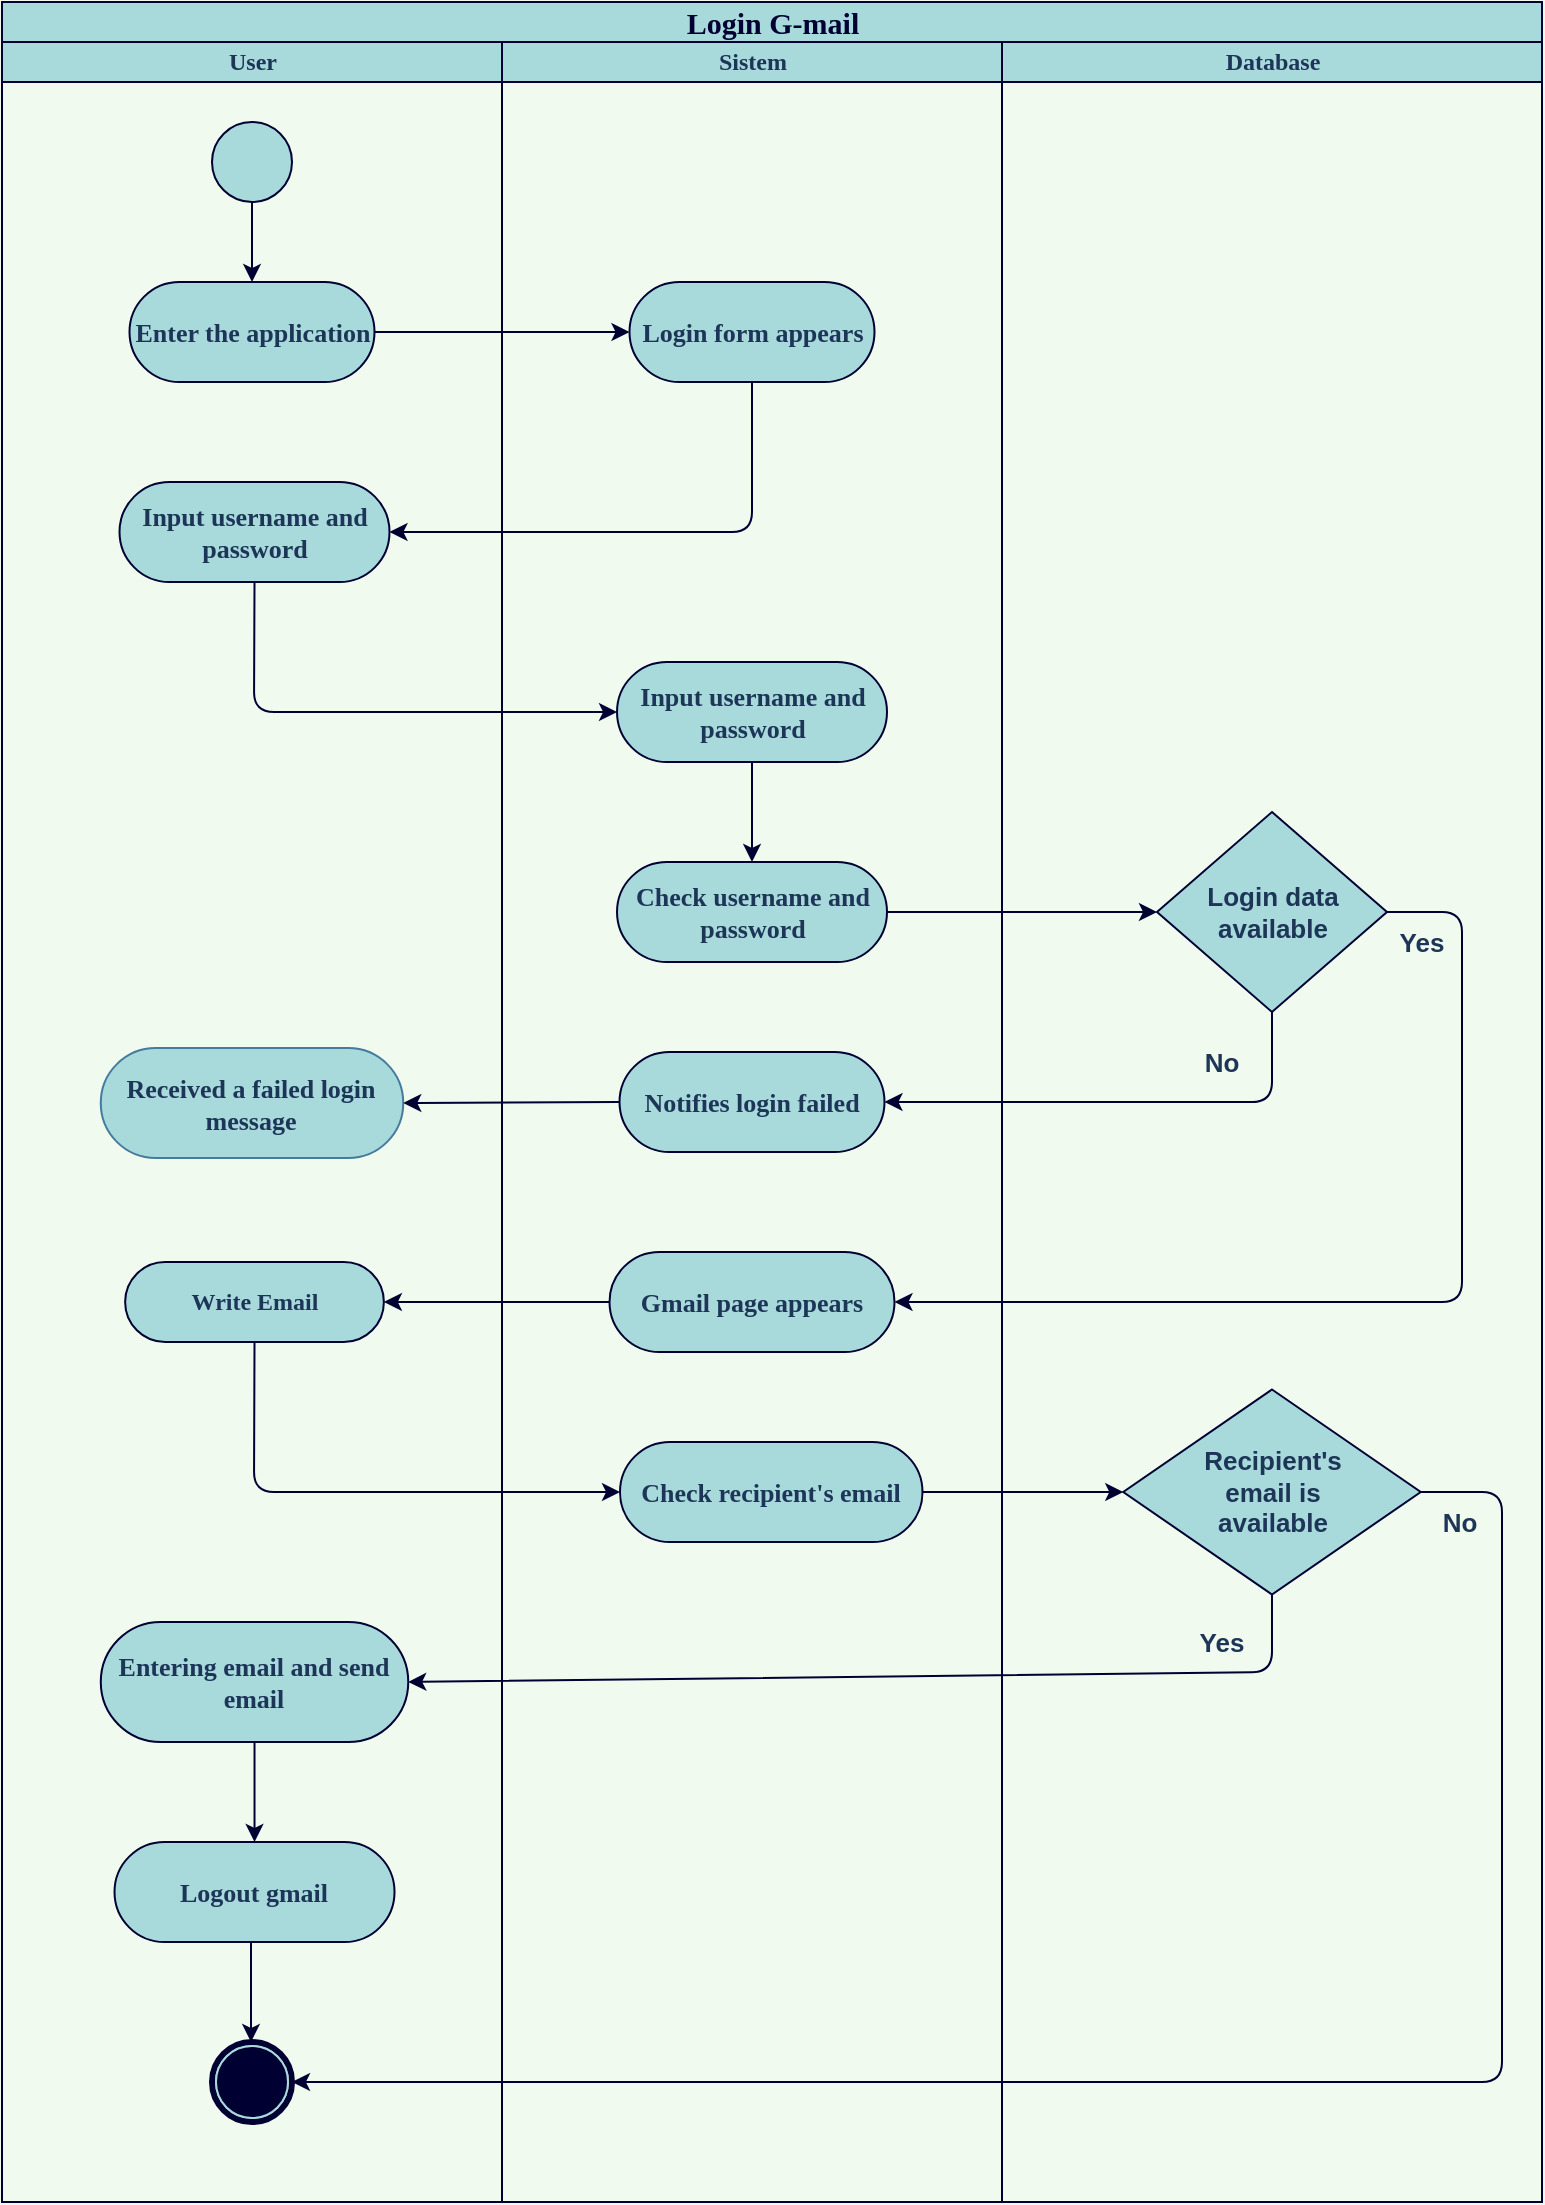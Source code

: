 <mxfile version="13.7.9" type="github">
  <diagram name="Page-1" id="0783ab3e-0a74-02c8-0abd-f7b4e66b4bec">
    <mxGraphModel dx="1021" dy="578" grid="1" gridSize="10" guides="1" tooltips="1" connect="1" arrows="1" fold="1" page="1" pageScale="1" pageWidth="850" pageHeight="1100" background="#F1FAEE" math="0" shadow="0">
      <root>
        <mxCell id="0" />
        <mxCell id="1" parent="0" />
        <mxCell id="1c1d494c118603dd-1" value="&lt;font color=&quot;#000033&quot;&gt;&lt;b&gt;Login G-mail&lt;/b&gt;&lt;/font&gt;" style="swimlane;html=1;childLayout=stackLayout;startSize=20;rounded=0;shadow=0;comic=0;labelBackgroundColor=none;strokeWidth=1;fontFamily=Verdana;fontSize=15;align=center;fontStyle=0;fontColor=#1D3557;fillColor=#A8DADC;strokeColor=#000033;" parent="1" vertex="1">
          <mxGeometry x="40" y="20" width="770" height="1100" as="geometry" />
        </mxCell>
        <mxCell id="1c1d494c118603dd-2" value="User" style="swimlane;html=1;startSize=20;fontFamily=Verdana;fillColor=#A8DADC;fontColor=#1D3557;strokeColor=#000033;" parent="1c1d494c118603dd-1" vertex="1">
          <mxGeometry y="20" width="250" height="1080" as="geometry" />
        </mxCell>
        <mxCell id="7m2bySIna4ng54NkpnEc-43" value="" style="endArrow=classic;html=1;exitX=0.5;exitY=1;exitDx=0;exitDy=0;fontColor=#1D3557;labelBackgroundColor=#F1FAEE;strokeColor=#000033;" edge="1" parent="1c1d494c118603dd-2">
          <mxGeometry width="50" height="50" relative="1" as="geometry">
            <mxPoint x="124.5" y="950" as="sourcePoint" />
            <mxPoint x="124.5" y="1000" as="targetPoint" />
          </mxGeometry>
        </mxCell>
        <mxCell id="60571a20871a0731-5" value="" style="shape=mxgraph.bpmn.shape;html=1;verticalLabelPosition=bottom;verticalAlign=top;perimeter=ellipsePerimeter;outline=end;symbol=terminate;rounded=0;shadow=0;comic=0;strokeWidth=1;fontFamily=Verdana;fontSize=12;align=center;fillColor=#A8DADC;fontColor=#1D3557;strokeColor=#000033;" parent="1c1d494c118603dd-2" vertex="1">
          <mxGeometry x="105" y="1000" width="40" height="40" as="geometry" />
        </mxCell>
        <mxCell id="60571a20871a0731-4" value="" style="ellipse;whiteSpace=wrap;html=1;rounded=0;shadow=0;comic=0;labelBackgroundColor=none;strokeWidth=1;fontFamily=Verdana;fontSize=12;align=center;fillColor=#A8DADC;fontColor=#1D3557;strokeColor=#000033;" parent="1c1d494c118603dd-2" vertex="1">
          <mxGeometry x="105" y="40" width="40" height="40" as="geometry" />
        </mxCell>
        <mxCell id="7m2bySIna4ng54NkpnEc-5" value="" style="endArrow=classic;html=1;exitX=0.5;exitY=1;exitDx=0;exitDy=0;fontColor=#1D3557;labelBackgroundColor=#F1FAEE;strokeColor=#000033;" edge="1" parent="1c1d494c118603dd-2" source="60571a20871a0731-4" target="TD3ZWKv99m2VLJ3ASuZv-28">
          <mxGeometry width="50" height="50" relative="1" as="geometry">
            <mxPoint x="360" y="180" as="sourcePoint" />
            <mxPoint x="410" y="130" as="targetPoint" />
          </mxGeometry>
        </mxCell>
        <mxCell id="TD3ZWKv99m2VLJ3ASuZv-28" value="&lt;b&gt;&lt;font style=&quot;font-size: 13px&quot;&gt;Enter the application&lt;/font&gt;&lt;/b&gt;" style="rounded=1;whiteSpace=wrap;html=1;shadow=0;comic=0;labelBackgroundColor=none;strokeWidth=1;fontFamily=Verdana;fontSize=12;align=center;arcSize=50;fillColor=#A8DADC;fontColor=#1D3557;strokeColor=#000033;" parent="1c1d494c118603dd-2" vertex="1">
          <mxGeometry x="63.75" y="120" width="122.5" height="50" as="geometry" />
        </mxCell>
        <mxCell id="7m2bySIna4ng54NkpnEc-14" value="&lt;font style=&quot;font-size: 13px&quot;&gt;&lt;b&gt;Input username and password&lt;/b&gt;&lt;/font&gt;" style="rounded=1;whiteSpace=wrap;html=1;shadow=0;comic=0;labelBackgroundColor=none;strokeWidth=1;fontFamily=Verdana;fontSize=12;align=center;arcSize=50;fillColor=#A8DADC;fontColor=#1D3557;strokeColor=#000033;" vertex="1" parent="1c1d494c118603dd-2">
          <mxGeometry x="58.76" y="220" width="134.99" height="50" as="geometry" />
        </mxCell>
        <mxCell id="7m2bySIna4ng54NkpnEc-30" value="&lt;b&gt;&lt;font style=&quot;font-size: 13px&quot;&gt;Received a failed login message&lt;/font&gt;&lt;/b&gt;" style="rounded=1;whiteSpace=wrap;html=1;shadow=0;comic=0;labelBackgroundColor=none;strokeWidth=1;fontFamily=Verdana;fontSize=12;align=center;arcSize=50;fillColor=#A8DADC;strokeColor=#457B9D;fontColor=#1D3557;" vertex="1" parent="1c1d494c118603dd-2">
          <mxGeometry x="49.38" y="503" width="151.25" height="55" as="geometry" />
        </mxCell>
        <mxCell id="7m2bySIna4ng54NkpnEc-33" value="&lt;b&gt;Write Email&lt;br&gt;&lt;/b&gt;" style="rounded=1;whiteSpace=wrap;html=1;shadow=0;comic=0;labelBackgroundColor=none;strokeWidth=1;fontFamily=Verdana;fontSize=12;align=center;arcSize=50;fillColor=#A8DADC;fontColor=#1D3557;strokeColor=#000033;" vertex="1" parent="1c1d494c118603dd-2">
          <mxGeometry x="61.57" y="610" width="129.37" height="40" as="geometry" />
        </mxCell>
        <mxCell id="7m2bySIna4ng54NkpnEc-40" value="&lt;font style=&quot;font-size: 13px&quot;&gt;&lt;b&gt;Entering email and send email&lt;/b&gt;&lt;/font&gt;" style="rounded=1;whiteSpace=wrap;html=1;shadow=0;comic=0;labelBackgroundColor=none;strokeWidth=1;fontFamily=Verdana;fontSize=12;align=center;arcSize=50;fillColor=#A8DADC;fontColor=#1D3557;strokeColor=#000033;" vertex="1" parent="1c1d494c118603dd-2">
          <mxGeometry x="49.39" y="790" width="153.74" height="60" as="geometry" />
        </mxCell>
        <mxCell id="7m2bySIna4ng54NkpnEc-41" value="&lt;font style=&quot;font-size: 13px&quot;&gt;&lt;b&gt;Logout gmail&lt;/b&gt;&lt;/font&gt;" style="rounded=1;whiteSpace=wrap;html=1;shadow=0;comic=0;labelBackgroundColor=none;strokeWidth=1;fontFamily=Verdana;fontSize=12;align=center;arcSize=50;fillColor=#A8DADC;fontColor=#1D3557;strokeColor=#000033;" vertex="1" parent="1c1d494c118603dd-2">
          <mxGeometry x="56.26" y="900" width="140" height="50" as="geometry" />
        </mxCell>
        <mxCell id="7m2bySIna4ng54NkpnEc-42" value="" style="endArrow=classic;html=1;exitX=0.5;exitY=1;exitDx=0;exitDy=0;fontColor=#1D3557;labelBackgroundColor=#F1FAEE;strokeColor=#000033;" edge="1" parent="1c1d494c118603dd-2" source="7m2bySIna4ng54NkpnEc-40" target="7m2bySIna4ng54NkpnEc-41">
          <mxGeometry width="50" height="50" relative="1" as="geometry">
            <mxPoint x="300" y="980" as="sourcePoint" />
            <mxPoint x="350" y="930" as="targetPoint" />
          </mxGeometry>
        </mxCell>
        <mxCell id="1c1d494c118603dd-4" value="Sistem" style="swimlane;html=1;startSize=20;fontFamily=Verdana;fillColor=#A8DADC;fontColor=#1D3557;strokeColor=#000033;" parent="1c1d494c118603dd-1" vertex="1">
          <mxGeometry x="250" y="20" width="250" height="1080" as="geometry" />
        </mxCell>
        <mxCell id="7m2bySIna4ng54NkpnEc-29" value="&lt;font style=&quot;font-size: 13px&quot;&gt;&lt;b&gt;Gmail page appears&lt;/b&gt;&lt;/font&gt;" style="rounded=1;whiteSpace=wrap;html=1;shadow=0;comic=0;labelBackgroundColor=none;strokeWidth=1;fontFamily=Verdana;fontSize=12;align=center;arcSize=50;fillColor=#A8DADC;fontColor=#1D3557;strokeColor=#000033;" vertex="1" parent="1c1d494c118603dd-4">
          <mxGeometry x="53.76" y="605" width="142.49" height="50" as="geometry" />
        </mxCell>
        <mxCell id="7m2bySIna4ng54NkpnEc-27" value="&lt;font style=&quot;font-size: 13px&quot;&gt;&lt;b&gt;Notifies login failed&lt;/b&gt;&lt;/font&gt;" style="rounded=1;whiteSpace=wrap;html=1;shadow=0;comic=0;labelBackgroundColor=none;strokeWidth=1;fontFamily=Verdana;fontSize=12;align=center;arcSize=50;fillColor=#A8DADC;fontColor=#1D3557;strokeColor=#000033;" vertex="1" parent="1c1d494c118603dd-4">
          <mxGeometry x="58.76" y="505" width="132.49" height="50" as="geometry" />
        </mxCell>
        <mxCell id="7m2bySIna4ng54NkpnEc-18" value="&lt;font style=&quot;font-size: 13px&quot;&gt;&lt;b&gt;Input username and password&lt;/b&gt;&lt;/font&gt;" style="rounded=1;whiteSpace=wrap;html=1;shadow=0;comic=0;labelBackgroundColor=none;strokeWidth=1;fontFamily=Verdana;fontSize=12;align=center;arcSize=50;fillColor=#A8DADC;fontColor=#1D3557;strokeColor=#000033;" vertex="1" parent="1c1d494c118603dd-4">
          <mxGeometry x="57.51" y="310" width="134.99" height="50" as="geometry" />
        </mxCell>
        <mxCell id="7m2bySIna4ng54NkpnEc-8" value="&lt;b&gt;&lt;font style=&quot;font-size: 13px&quot;&gt;Login form appears &lt;br&gt;&lt;/font&gt;&lt;/b&gt;" style="rounded=1;whiteSpace=wrap;html=1;shadow=0;comic=0;labelBackgroundColor=none;strokeWidth=1;fontFamily=Verdana;fontSize=12;align=center;arcSize=50;fillColor=#A8DADC;fontColor=#1D3557;strokeColor=#000033;" vertex="1" parent="1c1d494c118603dd-4">
          <mxGeometry x="63.75" y="120" width="122.5" height="50" as="geometry" />
        </mxCell>
        <mxCell id="7m2bySIna4ng54NkpnEc-24" value="&lt;font style=&quot;font-size: 13px&quot;&gt;&lt;b&gt;Check username and password&lt;/b&gt;&lt;/font&gt;" style="rounded=1;whiteSpace=wrap;html=1;shadow=0;comic=0;labelBackgroundColor=none;strokeWidth=1;fontFamily=Verdana;fontSize=12;align=center;arcSize=50;fillColor=#A8DADC;fontColor=#1D3557;strokeColor=#000033;" vertex="1" parent="1c1d494c118603dd-4">
          <mxGeometry x="57.51" y="410" width="134.99" height="50" as="geometry" />
        </mxCell>
        <mxCell id="7m2bySIna4ng54NkpnEc-35" value="&lt;font style=&quot;font-size: 13px&quot;&gt;&lt;b&gt;Check recipient&#39;s email&lt;/b&gt;&lt;/font&gt;" style="rounded=1;whiteSpace=wrap;html=1;shadow=0;comic=0;labelBackgroundColor=none;strokeWidth=1;fontFamily=Verdana;fontSize=12;align=center;arcSize=50;fillColor=#A8DADC;fontColor=#1D3557;strokeColor=#000033;" vertex="1" parent="1c1d494c118603dd-4">
          <mxGeometry x="59" y="700" width="151.24" height="50" as="geometry" />
        </mxCell>
        <mxCell id="7m2bySIna4ng54NkpnEc-21" style="edgeStyle=orthogonalEdgeStyle;rounded=0;orthogonalLoop=1;jettySize=auto;html=1;exitX=0.5;exitY=1;exitDx=0;exitDy=0;entryX=0.5;entryY=0;entryDx=0;entryDy=0;fontColor=#1D3557;labelBackgroundColor=#F1FAEE;strokeColor=#000033;" edge="1" parent="1c1d494c118603dd-4" source="7m2bySIna4ng54NkpnEc-18" target="7m2bySIna4ng54NkpnEc-24">
          <mxGeometry relative="1" as="geometry">
            <mxPoint x="125" y="390" as="targetPoint" />
          </mxGeometry>
        </mxCell>
        <mxCell id="7m2bySIna4ng54NkpnEc-7" value="" style="endArrow=classic;html=1;exitX=1;exitY=0.5;exitDx=0;exitDy=0;entryX=0;entryY=0.5;entryDx=0;entryDy=0;fontColor=#1D3557;labelBackgroundColor=#F1FAEE;strokeColor=#000033;" edge="1" parent="1c1d494c118603dd-1" source="TD3ZWKv99m2VLJ3ASuZv-28" target="7m2bySIna4ng54NkpnEc-8">
          <mxGeometry width="50" height="50" relative="1" as="geometry">
            <mxPoint x="360" y="320" as="sourcePoint" />
            <mxPoint x="310" y="165" as="targetPoint" />
          </mxGeometry>
        </mxCell>
        <mxCell id="7m2bySIna4ng54NkpnEc-17" value="" style="endArrow=classic;html=1;exitX=0.5;exitY=1;exitDx=0;exitDy=0;entryX=1;entryY=0.5;entryDx=0;entryDy=0;fontColor=#1D3557;labelBackgroundColor=#F1FAEE;strokeColor=#000033;" edge="1" parent="1c1d494c118603dd-1" source="7m2bySIna4ng54NkpnEc-8" target="7m2bySIna4ng54NkpnEc-14">
          <mxGeometry width="50" height="50" relative="1" as="geometry">
            <mxPoint x="236.25" y="175" as="sourcePoint" />
            <mxPoint x="375" y="300" as="targetPoint" />
            <Array as="points">
              <mxPoint x="375" y="265" />
            </Array>
          </mxGeometry>
        </mxCell>
        <mxCell id="7m2bySIna4ng54NkpnEc-19" value="" style="endArrow=classic;html=1;exitX=0.5;exitY=1;exitDx=0;exitDy=0;entryX=0;entryY=0.5;entryDx=0;entryDy=0;fontColor=#1D3557;labelBackgroundColor=#F1FAEE;strokeColor=#000033;" edge="1" parent="1c1d494c118603dd-1" source="7m2bySIna4ng54NkpnEc-14" target="7m2bySIna4ng54NkpnEc-18">
          <mxGeometry width="50" height="50" relative="1" as="geometry">
            <mxPoint x="425" y="200" as="sourcePoint" />
            <mxPoint x="243.75" y="275" as="targetPoint" />
            <Array as="points">
              <mxPoint x="126" y="355" />
            </Array>
          </mxGeometry>
        </mxCell>
        <mxCell id="7m2bySIna4ng54NkpnEc-25" value="" style="endArrow=classic;html=1;exitX=1;exitY=0.5;exitDx=0;exitDy=0;entryX=0;entryY=0.5;entryDx=0;entryDy=0;fontColor=#1D3557;labelBackgroundColor=#F1FAEE;strokeColor=#000033;" edge="1" parent="1c1d494c118603dd-1" source="7m2bySIna4ng54NkpnEc-24" target="7m2bySIna4ng54NkpnEc-23">
          <mxGeometry width="50" height="50" relative="1" as="geometry">
            <mxPoint x="360" y="400" as="sourcePoint" />
            <mxPoint x="410" y="350" as="targetPoint" />
          </mxGeometry>
        </mxCell>
        <mxCell id="TD3ZWKv99m2VLJ3ASuZv-4" value="Database" style="swimlane;html=1;startSize=20;fontFamily=Verdana;fillColor=#A8DADC;fontColor=#1D3557;strokeColor=#000033;" parent="1c1d494c118603dd-1" vertex="1">
          <mxGeometry x="500" y="20" width="270" height="1080" as="geometry" />
        </mxCell>
        <mxCell id="7m2bySIna4ng54NkpnEc-90" value="&lt;font size=&quot;1&quot;&gt;&lt;b style=&quot;font-size: 13px&quot;&gt;Yes&lt;/b&gt;&lt;/font&gt;" style="text;html=1;strokeColor=none;fillColor=none;align=center;verticalAlign=middle;whiteSpace=wrap;rounded=0;sketch=0;fontColor=#1D3557;" vertex="1" parent="TD3ZWKv99m2VLJ3ASuZv-4">
          <mxGeometry x="90" y="790" width="40" height="20" as="geometry" />
        </mxCell>
        <mxCell id="7m2bySIna4ng54NkpnEc-49" value="&lt;font size=&quot;1&quot;&gt;&lt;b style=&quot;font-size: 13px&quot;&gt;No&lt;/b&gt;&lt;/font&gt;" style="text;html=1;strokeColor=none;fillColor=none;align=center;verticalAlign=middle;whiteSpace=wrap;rounded=0;sketch=0;fontColor=#1D3557;" vertex="1" parent="TD3ZWKv99m2VLJ3ASuZv-4">
          <mxGeometry x="90" y="500" width="40" height="20" as="geometry" />
        </mxCell>
        <mxCell id="7m2bySIna4ng54NkpnEc-23" value="&lt;b&gt;&lt;font style=&quot;font-size: 13px&quot;&gt;Login data available&lt;/font&gt;&lt;/b&gt;" style="rhombus;whiteSpace=wrap;html=1;fillColor=#A8DADC;fontColor=#1D3557;strokeColor=#000033;" vertex="1" parent="TD3ZWKv99m2VLJ3ASuZv-4">
          <mxGeometry x="77.5" y="385" width="115" height="100" as="geometry" />
        </mxCell>
        <mxCell id="7m2bySIna4ng54NkpnEc-36" value="&lt;div&gt;&lt;b&gt;&lt;font style=&quot;font-size: 13px&quot;&gt;Recipient&#39;s &lt;br&gt;&lt;/font&gt;&lt;/b&gt;&lt;/div&gt;&lt;div&gt;&lt;b&gt;&lt;font style=&quot;font-size: 13px&quot;&gt;email is &lt;br&gt;&lt;/font&gt;&lt;/b&gt;&lt;/div&gt;&lt;div&gt;&lt;b&gt;&lt;font style=&quot;font-size: 13px&quot;&gt;available&lt;/font&gt;&lt;/b&gt;&lt;/div&gt;" style="rhombus;whiteSpace=wrap;html=1;fillColor=#A8DADC;fontColor=#1D3557;strokeColor=#000033;" vertex="1" parent="TD3ZWKv99m2VLJ3ASuZv-4">
          <mxGeometry x="60.62" y="673.75" width="148.75" height="102.5" as="geometry" />
        </mxCell>
        <mxCell id="7m2bySIna4ng54NkpnEc-46" value="&lt;font size=&quot;1&quot;&gt;&lt;b style=&quot;font-size: 13px&quot;&gt;Yes&lt;/b&gt;&lt;/font&gt;" style="text;html=1;strokeColor=none;fillColor=none;align=center;verticalAlign=middle;whiteSpace=wrap;rounded=0;sketch=0;fontColor=#1D3557;" vertex="1" parent="TD3ZWKv99m2VLJ3ASuZv-4">
          <mxGeometry x="190" y="440" width="40" height="20" as="geometry" />
        </mxCell>
        <mxCell id="7m2bySIna4ng54NkpnEc-50" value="&lt;font size=&quot;1&quot;&gt;&lt;b style=&quot;font-size: 13px&quot;&gt;No&lt;/b&gt;&lt;/font&gt;" style="text;html=1;strokeColor=none;fillColor=none;align=center;verticalAlign=middle;whiteSpace=wrap;rounded=0;sketch=0;fontColor=#1D3557;" vertex="1" parent="TD3ZWKv99m2VLJ3ASuZv-4">
          <mxGeometry x="209.37" y="730" width="40" height="20" as="geometry" />
        </mxCell>
        <mxCell id="7m2bySIna4ng54NkpnEc-26" value="" style="endArrow=classic;html=1;exitX=0.5;exitY=1;exitDx=0;exitDy=0;fontColor=#1D3557;labelBackgroundColor=#F1FAEE;strokeColor=#000033;" edge="1" parent="1c1d494c118603dd-1" source="7m2bySIna4ng54NkpnEc-23" target="7m2bySIna4ng54NkpnEc-27">
          <mxGeometry width="50" height="50" relative="1" as="geometry">
            <mxPoint x="360" y="590" as="sourcePoint" />
            <mxPoint x="440" y="550" as="targetPoint" />
            <Array as="points">
              <mxPoint x="635" y="550" />
            </Array>
          </mxGeometry>
        </mxCell>
        <mxCell id="7m2bySIna4ng54NkpnEc-28" value="" style="endArrow=classic;html=1;exitX=1;exitY=0.5;exitDx=0;exitDy=0;entryX=1;entryY=0.5;entryDx=0;entryDy=0;fontColor=#1D3557;labelBackgroundColor=#F1FAEE;strokeColor=#000033;" edge="1" parent="1c1d494c118603dd-1" source="7m2bySIna4ng54NkpnEc-23" target="7m2bySIna4ng54NkpnEc-29">
          <mxGeometry width="50" height="50" relative="1" as="geometry">
            <mxPoint x="492.5" y="465" as="sourcePoint" />
            <mxPoint x="450" y="630" as="targetPoint" />
            <Array as="points">
              <mxPoint x="730" y="455" />
              <mxPoint x="730" y="650" />
            </Array>
          </mxGeometry>
        </mxCell>
        <mxCell id="7m2bySIna4ng54NkpnEc-31" value="" style="endArrow=classic;html=1;exitX=0;exitY=0.5;exitDx=0;exitDy=0;entryX=1;entryY=0.5;entryDx=0;entryDy=0;fontColor=#1D3557;labelBackgroundColor=#F1FAEE;strokeColor=#000033;" edge="1" parent="1c1d494c118603dd-1" source="7m2bySIna4ng54NkpnEc-27" target="7m2bySIna4ng54NkpnEc-30">
          <mxGeometry width="50" height="50" relative="1" as="geometry">
            <mxPoint x="492.5" y="465" as="sourcePoint" />
            <mxPoint x="627.5" y="465" as="targetPoint" />
          </mxGeometry>
        </mxCell>
        <mxCell id="7m2bySIna4ng54NkpnEc-32" value="" style="endArrow=classic;html=1;entryX=1;entryY=0.5;entryDx=0;entryDy=0;fontColor=#1D3557;labelBackgroundColor=#F1FAEE;strokeColor=#000033;exitX=0;exitY=0.5;exitDx=0;exitDy=0;" edge="1" parent="1c1d494c118603dd-1" source="7m2bySIna4ng54NkpnEc-29" target="7m2bySIna4ng54NkpnEc-33">
          <mxGeometry width="50" height="50" relative="1" as="geometry">
            <mxPoint x="310" y="650" as="sourcePoint" />
            <mxPoint x="210" y="650" as="targetPoint" />
          </mxGeometry>
        </mxCell>
        <mxCell id="7m2bySIna4ng54NkpnEc-34" value="" style="endArrow=classic;html=1;exitX=0.5;exitY=1;exitDx=0;exitDy=0;entryX=0;entryY=0.5;entryDx=0;entryDy=0;fontColor=#1D3557;labelBackgroundColor=#F1FAEE;strokeColor=#000033;" edge="1" parent="1c1d494c118603dd-1" source="7m2bySIna4ng54NkpnEc-33" target="7m2bySIna4ng54NkpnEc-35">
          <mxGeometry width="50" height="50" relative="1" as="geometry">
            <mxPoint x="300" y="760" as="sourcePoint" />
            <mxPoint x="310" y="730" as="targetPoint" />
            <Array as="points">
              <mxPoint x="126" y="745" />
            </Array>
          </mxGeometry>
        </mxCell>
        <mxCell id="7m2bySIna4ng54NkpnEc-37" value="" style="endArrow=classic;html=1;exitX=1;exitY=0.5;exitDx=0;exitDy=0;entryX=0;entryY=0.5;entryDx=0;entryDy=0;fontColor=#1D3557;labelBackgroundColor=#F1FAEE;strokeColor=#000033;" edge="1" parent="1c1d494c118603dd-1" source="7m2bySIna4ng54NkpnEc-35" target="7m2bySIna4ng54NkpnEc-36">
          <mxGeometry width="50" height="50" relative="1" as="geometry">
            <mxPoint x="300" y="760" as="sourcePoint" />
            <mxPoint x="350" y="710" as="targetPoint" />
          </mxGeometry>
        </mxCell>
        <mxCell id="7m2bySIna4ng54NkpnEc-39" value="" style="endArrow=classic;html=1;exitX=0.5;exitY=1;exitDx=0;exitDy=0;entryX=1;entryY=0.5;entryDx=0;entryDy=0;fontColor=#1D3557;labelBackgroundColor=#F1FAEE;strokeColor=#000033;" edge="1" parent="1c1d494c118603dd-1" source="7m2bySIna4ng54NkpnEc-36" target="7m2bySIna4ng54NkpnEc-40">
          <mxGeometry width="50" height="50" relative="1" as="geometry">
            <mxPoint x="300" y="700" as="sourcePoint" />
            <mxPoint x="220" y="830" as="targetPoint" />
            <Array as="points">
              <mxPoint x="635" y="835" />
            </Array>
          </mxGeometry>
        </mxCell>
        <mxCell id="7m2bySIna4ng54NkpnEc-44" value="" style="endArrow=classic;html=1;exitX=1;exitY=0.5;exitDx=0;exitDy=0;entryX=1;entryY=0.5;entryDx=0;entryDy=0;fontColor=#1D3557;labelBackgroundColor=#F1FAEE;strokeColor=#000033;" edge="1" parent="1c1d494c118603dd-1" source="7m2bySIna4ng54NkpnEc-36" target="60571a20871a0731-5">
          <mxGeometry width="50" height="50" relative="1" as="geometry">
            <mxPoint x="684.995" y="826.25" as="sourcePoint" />
            <mxPoint x="253.13" y="870" as="targetPoint" />
            <Array as="points">
              <mxPoint x="750" y="745" />
              <mxPoint x="750" y="1040" />
            </Array>
          </mxGeometry>
        </mxCell>
      </root>
    </mxGraphModel>
  </diagram>
</mxfile>
